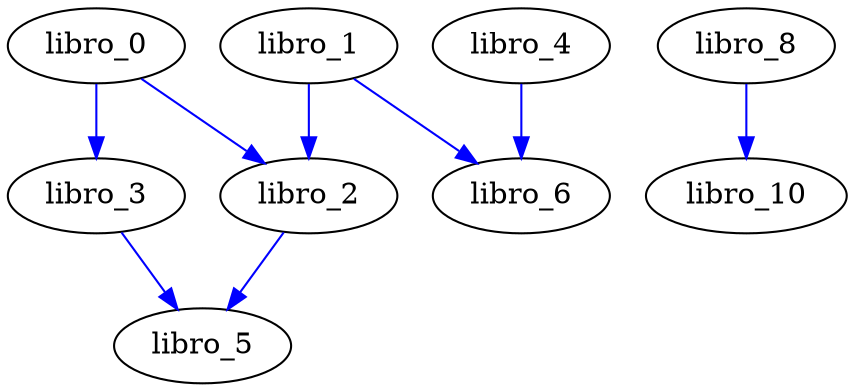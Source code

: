 digraph {
  libro_0 -> libro_2 [color="blue"];
  libro_0 -> libro_3 [color="blue"];
  libro_1 -> libro_2 [color="blue"];
  libro_1 -> libro_6 [color="blue"];
  libro_2 -> libro_5 [color="blue"];
  libro_3 -> libro_5 [color="blue"];
  libro_4 -> libro_6 [color="blue"];
  libro_8 -> libro_10 [color="blue"];
}
